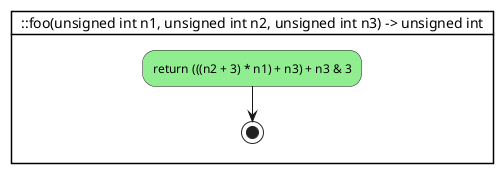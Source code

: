 @startuml

card "::foo(unsigned int n1, unsigned int n2, unsigned int n3) -> unsigned int" {
    #lightgreen:return (((n2 + 3) * n1) + n3) + n3 & 3;
    stop
    -[hidden]->
}


@enduml
